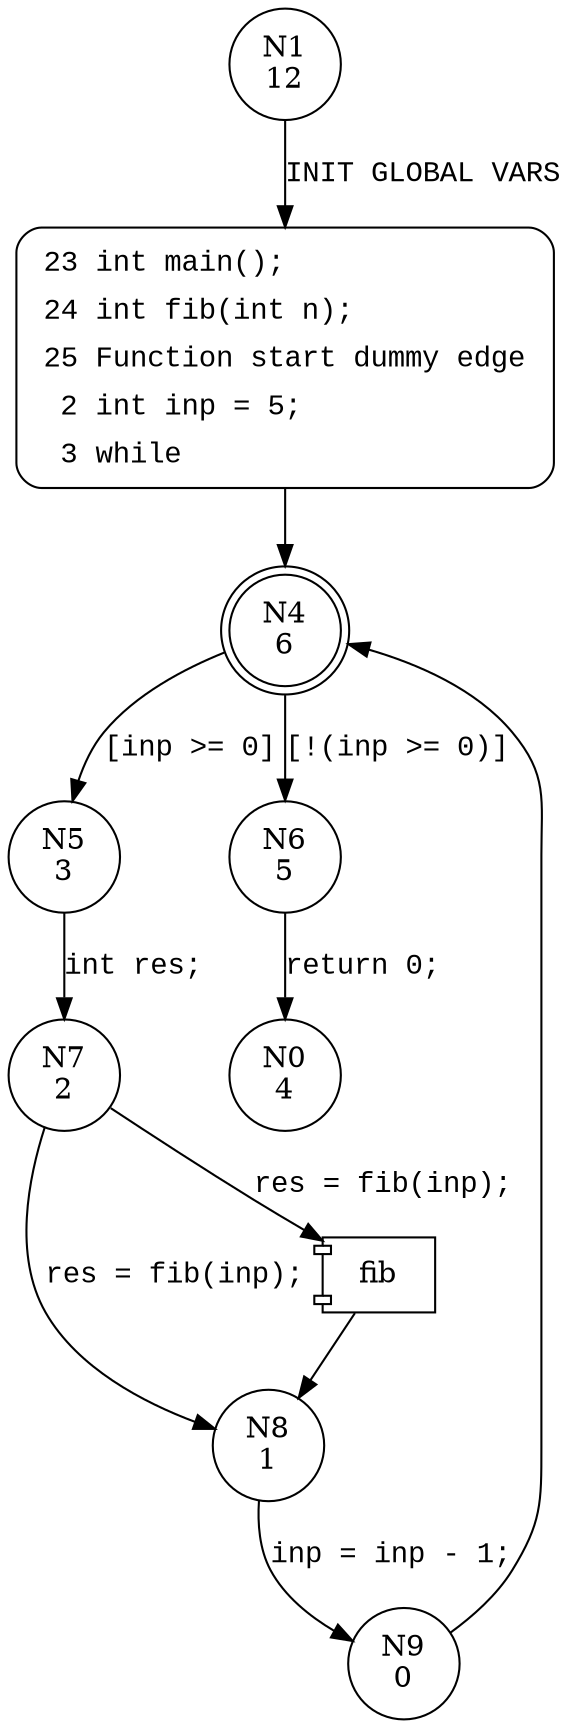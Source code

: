digraph main {
1 [shape="circle" label="N1\n12"]
23 [shape="circle" label="N23\n11"]
4 [shape="doublecircle" label="N4\n6"]
5 [shape="circle" label="N5\n3"]
6 [shape="circle" label="N6\n5"]
7 [shape="circle" label="N7\n2"]
8 [shape="circle" label="N8\n1"]
9 [shape="circle" label="N9\n0"]
0 [shape="circle" label="N0\n4"]
23 [style="filled,bold" penwidth="1" fillcolor="white" fontname="Courier New" shape="Mrecord" label=<<table border="0" cellborder="0" cellpadding="3" bgcolor="white"><tr><td align="right">23</td><td align="left">int main();</td></tr><tr><td align="right">24</td><td align="left">int fib(int n);</td></tr><tr><td align="right">25</td><td align="left">Function start dummy edge</td></tr><tr><td align="right">2</td><td align="left">int inp = 5;</td></tr><tr><td align="right">3</td><td align="left">while</td></tr></table>>]
23 -> 4[label=""]
1 -> 23 [label="INIT GLOBAL VARS" fontname="Courier New"]
4 -> 5 [label="[inp >= 0]" fontname="Courier New"]
4 -> 6 [label="[!(inp >= 0)]" fontname="Courier New"]
5 -> 7 [label="int res;" fontname="Courier New"]
100001 [shape="component" label="fib"]
7 -> 100001 [label="res = fib(inp);" fontname="Courier New"]
100001 -> 8 [label="" fontname="Courier New"]
7 -> 8 [label="res = fib(inp);" fontname="Courier New"]
8 -> 9 [label="inp = inp - 1;" fontname="Courier New"]
6 -> 0 [label="return 0;" fontname="Courier New"]
9 -> 4 [label="" fontname="Courier New"]
}